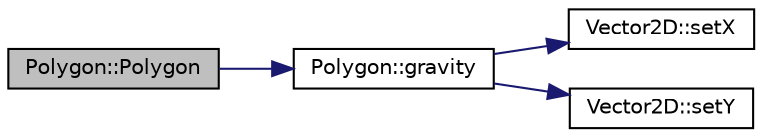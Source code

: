 digraph "Polygon::Polygon"
{
 // LATEX_PDF_SIZE
  edge [fontname="Helvetica",fontsize="10",labelfontname="Helvetica",labelfontsize="10"];
  node [fontname="Helvetica",fontsize="10",shape=record];
  rankdir="LR";
  Node1 [label="Polygon::Polygon",height=0.2,width=0.4,color="black", fillcolor="grey75", style="filled", fontcolor="black",tooltip=" "];
  Node1 -> Node2 [color="midnightblue",fontsize="10",style="solid",fontname="Helvetica"];
  Node2 [label="Polygon::gravity",height=0.2,width=0.4,color="black", fillcolor="white", style="filled",URL="$class_polygon.html#a91804682e21e75afa4e66ddddccb5230",tooltip=" "];
  Node2 -> Node3 [color="midnightblue",fontsize="10",style="solid",fontname="Helvetica"];
  Node3 [label="Vector2D::setX",height=0.2,width=0.4,color="black", fillcolor="white", style="filled",URL="$class_vector2_d.html#ab380d87ba1e6fc771c1b3603afd5b8a9",tooltip=" "];
  Node2 -> Node4 [color="midnightblue",fontsize="10",style="solid",fontname="Helvetica"];
  Node4 [label="Vector2D::setY",height=0.2,width=0.4,color="black", fillcolor="white", style="filled",URL="$class_vector2_d.html#af5f104f5620c476a707c8a1916327471",tooltip=" "];
}
